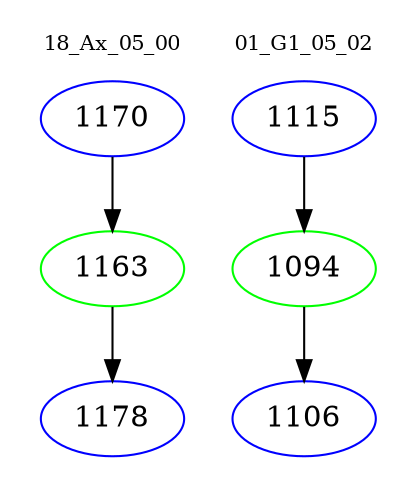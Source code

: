digraph{
subgraph cluster_0 {
color = white
label = "18_Ax_05_00";
fontsize=10;
T0_1170 [label="1170", color="blue"]
T0_1170 -> T0_1163 [color="black"]
T0_1163 [label="1163", color="green"]
T0_1163 -> T0_1178 [color="black"]
T0_1178 [label="1178", color="blue"]
}
subgraph cluster_1 {
color = white
label = "01_G1_05_02";
fontsize=10;
T1_1115 [label="1115", color="blue"]
T1_1115 -> T1_1094 [color="black"]
T1_1094 [label="1094", color="green"]
T1_1094 -> T1_1106 [color="black"]
T1_1106 [label="1106", color="blue"]
}
}
